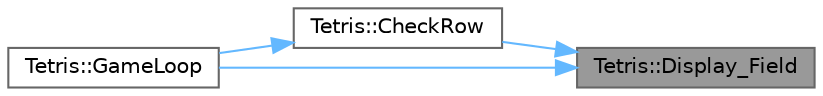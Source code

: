 digraph "Tetris::Display_Field"
{
 // LATEX_PDF_SIZE
  bgcolor="transparent";
  edge [fontname=Helvetica,fontsize=10,labelfontname=Helvetica,labelfontsize=10];
  node [fontname=Helvetica,fontsize=10,shape=box,height=0.2,width=0.4];
  rankdir="RL";
  Node1 [id="Node000001",label="Tetris::Display_Field",height=0.2,width=0.4,color="gray40", fillcolor="grey60", style="filled", fontcolor="black",tooltip="Displays the playing field and next Tetramino."];
  Node1 -> Node2 [id="edge1_Node000001_Node000002",dir="back",color="steelblue1",style="solid",tooltip=" "];
  Node2 [id="Node000002",label="Tetris::CheckRow",height=0.2,width=0.4,color="grey40", fillcolor="white", style="filled",URL="$class_tetris.html#ac37ede4f94d0a1109b3aa5d3990a138b",tooltip="Check if a row is compelete and gives points and move all other rows down after erasing it."];
  Node2 -> Node3 [id="edge2_Node000002_Node000003",dir="back",color="steelblue1",style="solid",tooltip=" "];
  Node3 [id="Node000003",label="Tetris::GameLoop",height=0.2,width=0.4,color="grey40", fillcolor="white", style="filled",URL="$class_tetris.html#a311943597585d781a6f7dc5c3d5b3cee",tooltip="Main Game loop of function which hadles all the game loginc and GUI."];
  Node1 -> Node3 [id="edge3_Node000001_Node000003",dir="back",color="steelblue1",style="solid",tooltip=" "];
}
